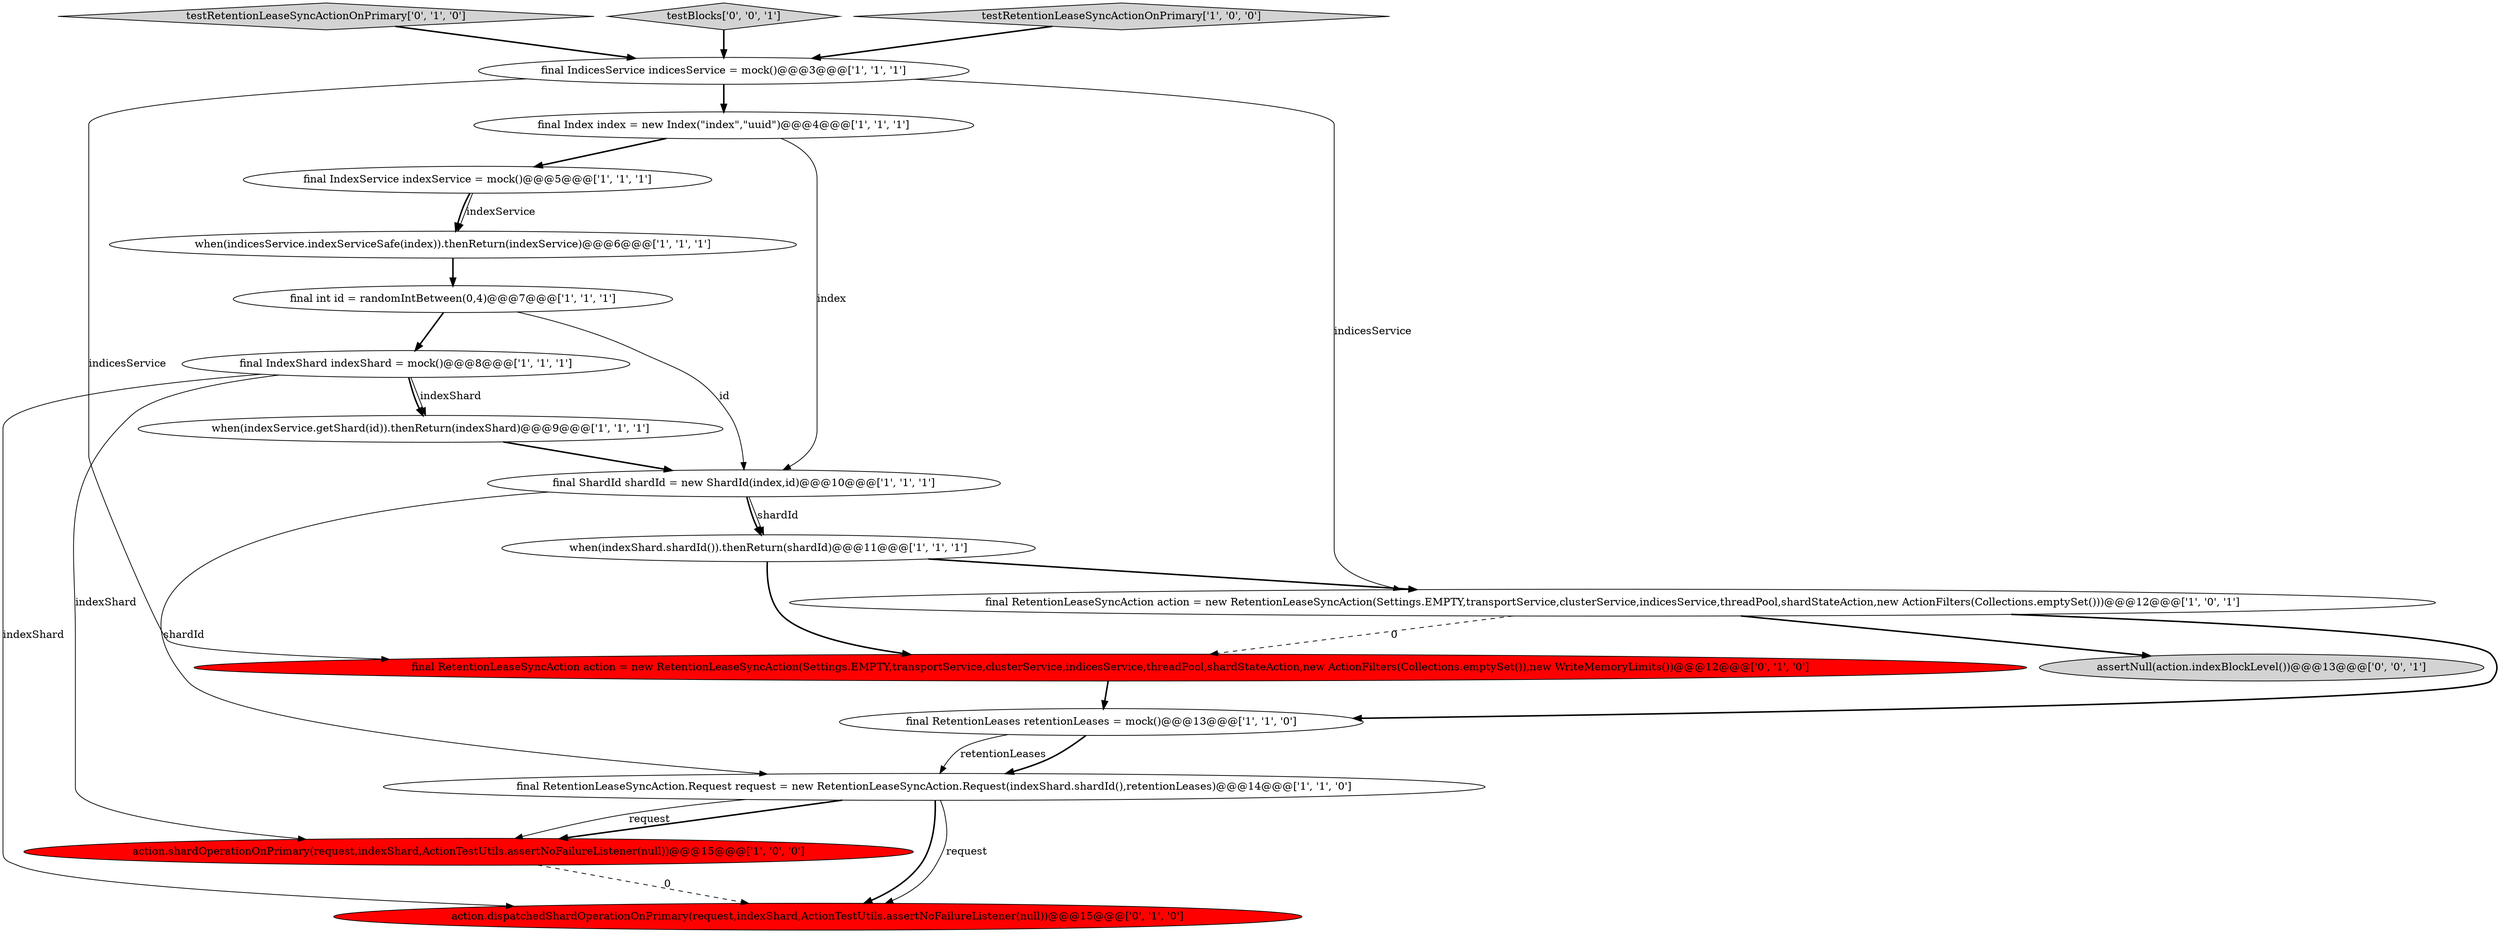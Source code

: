 digraph {
6 [style = filled, label = "final IndexShard indexShard = mock()@@@8@@@['1', '1', '1']", fillcolor = white, shape = ellipse image = "AAA0AAABBB1BBB"];
18 [style = filled, label = "assertNull(action.indexBlockLevel())@@@13@@@['0', '0', '1']", fillcolor = lightgray, shape = ellipse image = "AAA0AAABBB3BBB"];
15 [style = filled, label = "final RetentionLeaseSyncAction action = new RetentionLeaseSyncAction(Settings.EMPTY,transportService,clusterService,indicesService,threadPool,shardStateAction,new ActionFilters(Collections.emptySet()),new WriteMemoryLimits())@@@12@@@['0', '1', '0']", fillcolor = red, shape = ellipse image = "AAA1AAABBB2BBB"];
1 [style = filled, label = "action.shardOperationOnPrimary(request,indexShard,ActionTestUtils.assertNoFailureListener(null))@@@15@@@['1', '0', '0']", fillcolor = red, shape = ellipse image = "AAA1AAABBB1BBB"];
5 [style = filled, label = "final RetentionLeaseSyncAction action = new RetentionLeaseSyncAction(Settings.EMPTY,transportService,clusterService,indicesService,threadPool,shardStateAction,new ActionFilters(Collections.emptySet()))@@@12@@@['1', '0', '1']", fillcolor = white, shape = ellipse image = "AAA0AAABBB1BBB"];
8 [style = filled, label = "final int id = randomIntBetween(0,4)@@@7@@@['1', '1', '1']", fillcolor = white, shape = ellipse image = "AAA0AAABBB1BBB"];
4 [style = filled, label = "when(indexService.getShard(id)).thenReturn(indexShard)@@@9@@@['1', '1', '1']", fillcolor = white, shape = ellipse image = "AAA0AAABBB1BBB"];
2 [style = filled, label = "final IndexService indexService = mock()@@@5@@@['1', '1', '1']", fillcolor = white, shape = ellipse image = "AAA0AAABBB1BBB"];
7 [style = filled, label = "when(indicesService.indexServiceSafe(index)).thenReturn(indexService)@@@6@@@['1', '1', '1']", fillcolor = white, shape = ellipse image = "AAA0AAABBB1BBB"];
11 [style = filled, label = "final ShardId shardId = new ShardId(index,id)@@@10@@@['1', '1', '1']", fillcolor = white, shape = ellipse image = "AAA0AAABBB1BBB"];
10 [style = filled, label = "final IndicesService indicesService = mock()@@@3@@@['1', '1', '1']", fillcolor = white, shape = ellipse image = "AAA0AAABBB1BBB"];
13 [style = filled, label = "when(indexShard.shardId()).thenReturn(shardId)@@@11@@@['1', '1', '1']", fillcolor = white, shape = ellipse image = "AAA0AAABBB1BBB"];
14 [style = filled, label = "testRetentionLeaseSyncActionOnPrimary['0', '1', '0']", fillcolor = lightgray, shape = diamond image = "AAA0AAABBB2BBB"];
0 [style = filled, label = "final Index index = new Index(\"index\",\"uuid\")@@@4@@@['1', '1', '1']", fillcolor = white, shape = ellipse image = "AAA0AAABBB1BBB"];
16 [style = filled, label = "action.dispatchedShardOperationOnPrimary(request,indexShard,ActionTestUtils.assertNoFailureListener(null))@@@15@@@['0', '1', '0']", fillcolor = red, shape = ellipse image = "AAA1AAABBB2BBB"];
17 [style = filled, label = "testBlocks['0', '0', '1']", fillcolor = lightgray, shape = diamond image = "AAA0AAABBB3BBB"];
9 [style = filled, label = "final RetentionLeases retentionLeases = mock()@@@13@@@['1', '1', '0']", fillcolor = white, shape = ellipse image = "AAA0AAABBB1BBB"];
12 [style = filled, label = "testRetentionLeaseSyncActionOnPrimary['1', '0', '0']", fillcolor = lightgray, shape = diamond image = "AAA0AAABBB1BBB"];
3 [style = filled, label = "final RetentionLeaseSyncAction.Request request = new RetentionLeaseSyncAction.Request(indexShard.shardId(),retentionLeases)@@@14@@@['1', '1', '0']", fillcolor = white, shape = ellipse image = "AAA0AAABBB1BBB"];
17->10 [style = bold, label=""];
6->4 [style = solid, label="indexShard"];
5->9 [style = bold, label=""];
3->1 [style = bold, label=""];
6->1 [style = solid, label="indexShard"];
10->15 [style = solid, label="indicesService"];
0->2 [style = bold, label=""];
14->10 [style = bold, label=""];
0->11 [style = solid, label="index"];
2->7 [style = solid, label="indexService"];
8->6 [style = bold, label=""];
5->18 [style = bold, label=""];
3->16 [style = bold, label=""];
7->8 [style = bold, label=""];
9->3 [style = solid, label="retentionLeases"];
6->4 [style = bold, label=""];
12->10 [style = bold, label=""];
8->11 [style = solid, label="id"];
3->16 [style = solid, label="request"];
15->9 [style = bold, label=""];
10->5 [style = solid, label="indicesService"];
1->16 [style = dashed, label="0"];
11->13 [style = bold, label=""];
10->0 [style = bold, label=""];
11->3 [style = solid, label="shardId"];
13->5 [style = bold, label=""];
6->16 [style = solid, label="indexShard"];
9->3 [style = bold, label=""];
13->15 [style = bold, label=""];
2->7 [style = bold, label=""];
11->13 [style = solid, label="shardId"];
4->11 [style = bold, label=""];
5->15 [style = dashed, label="0"];
3->1 [style = solid, label="request"];
}
